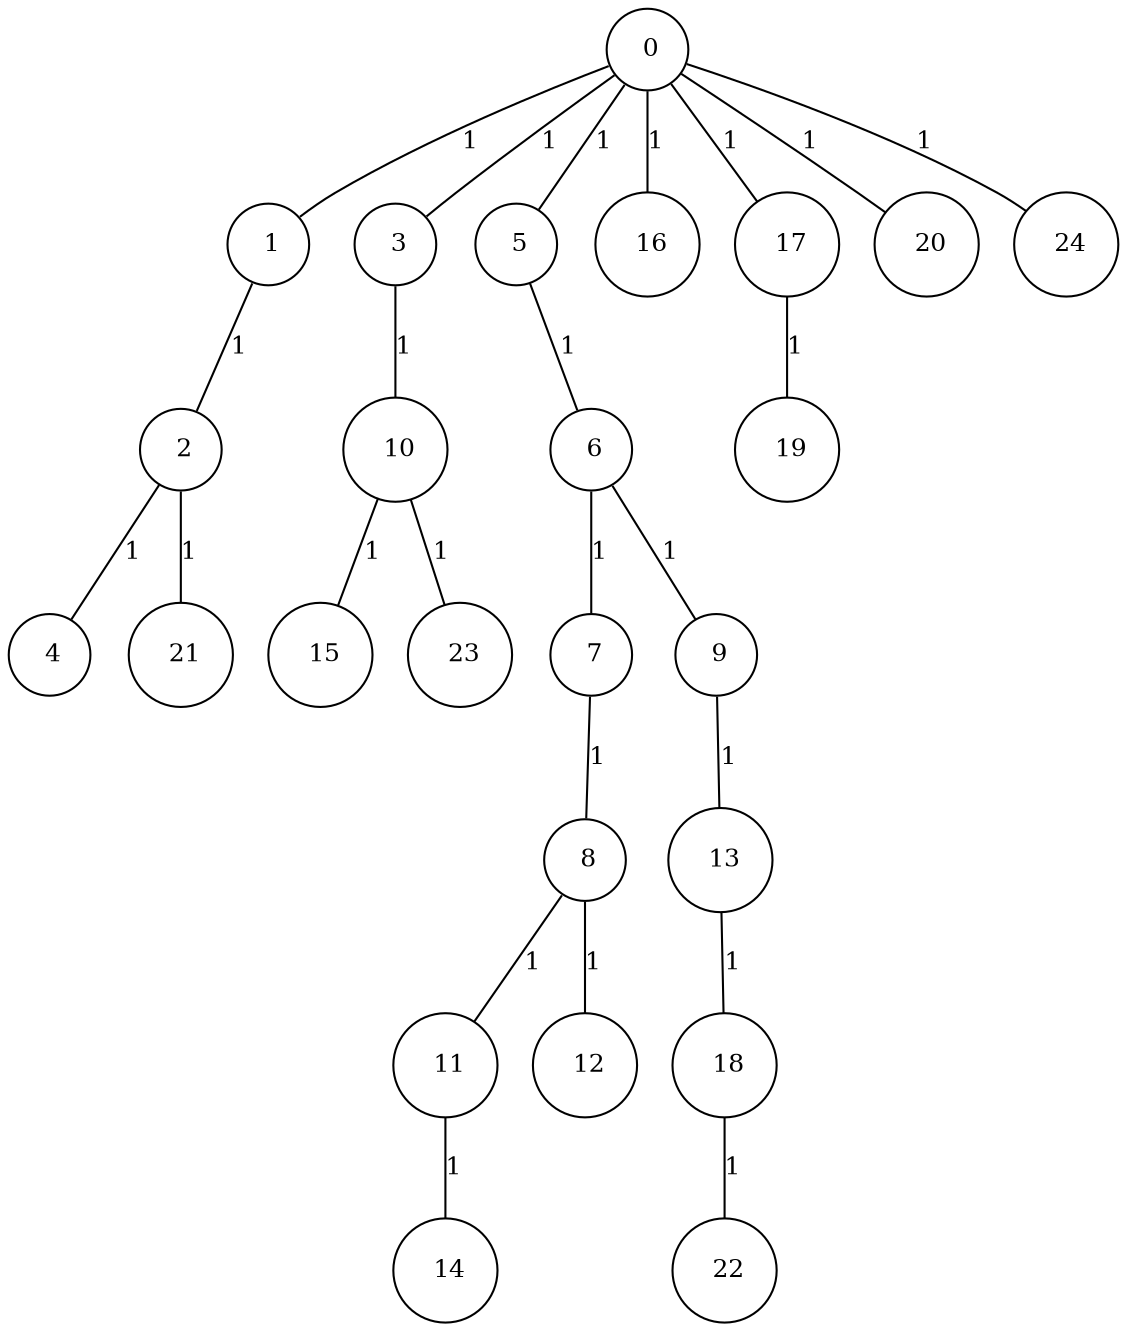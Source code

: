 graph G {
size="8.5,11;"
ratio = "expand;"
fixedsize="true;"
overlap="scale;"
node[shape=circle,width=.12,hight=.12,fontsize=12]
edge[fontsize=12]

0[label=" 0" color=black, pos="1.5568514,1.6543086!"];
1[label=" 1" color=black, pos="0.22594296,1.3421174!"];
2[label=" 2" color=black, pos="2.7555956,2.5426173!"];
3[label=" 3" color=black, pos="2.3343572,0.071416786!"];
4[label=" 4" color=black, pos="0.6411895,1.5316594!"];
5[label=" 5" color=black, pos="1.6940046,0.079297842!"];
6[label=" 6" color=black, pos="1.0008687,0.49110792!"];
7[label=" 7" color=black, pos="0.14759768,2.1832822!"];
8[label=" 8" color=black, pos="2.0703379,1.1943722!"];
9[label=" 9" color=black, pos="2.0638334,2.3167384!"];
10[label=" 10" color=black, pos="2.8559951,1.5754299!"];
11[label=" 11" color=black, pos="1.0378996,2.8359207!"];
12[label=" 12" color=black, pos="0.95666442,1.2261697!"];
13[label=" 13" color=black, pos="2.8159527,1.0694432!"];
14[label=" 14" color=black, pos="0.0011871867,2.5524992!"];
15[label=" 15" color=black, pos="2.6143008,2.853234!"];
16[label=" 16" color=black, pos="2.5733723,2.9809196!"];
17[label=" 17" color=black, pos="0.58409586,0.45663461!"];
18[label=" 18" color=black, pos="0.15701364,0.63044334!"];
19[label=" 19" color=black, pos="1.6789112,0.87400228!"];
20[label=" 20" color=black, pos="1.8339441,0.28624468!"];
21[label=" 21" color=black, pos="2.4056395,2.4667181!"];
22[label=" 22" color=black, pos="1.916239,1.5556115!"];
23[label=" 23" color=black, pos="2.7549987,0.21517858!"];
24[label=" 24" color=black, pos="2.4564517,0.96557664!"];
0--1[label="1"]
0--3[label="1"]
0--5[label="1"]
0--16[label="1"]
0--17[label="1"]
0--20[label="1"]
0--24[label="1"]
1--2[label="1"]
2--4[label="1"]
2--21[label="1"]
3--10[label="1"]
5--6[label="1"]
6--7[label="1"]
6--9[label="1"]
7--8[label="1"]
8--11[label="1"]
8--12[label="1"]
9--13[label="1"]
10--15[label="1"]
10--23[label="1"]
11--14[label="1"]
13--18[label="1"]
17--19[label="1"]
18--22[label="1"]

}
